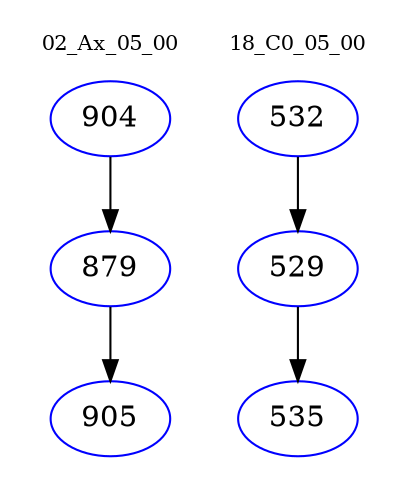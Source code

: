 digraph{
subgraph cluster_0 {
color = white
label = "02_Ax_05_00";
fontsize=10;
T0_904 [label="904", color="blue"]
T0_904 -> T0_879 [color="black"]
T0_879 [label="879", color="blue"]
T0_879 -> T0_905 [color="black"]
T0_905 [label="905", color="blue"]
}
subgraph cluster_1 {
color = white
label = "18_C0_05_00";
fontsize=10;
T1_532 [label="532", color="blue"]
T1_532 -> T1_529 [color="black"]
T1_529 [label="529", color="blue"]
T1_529 -> T1_535 [color="black"]
T1_535 [label="535", color="blue"]
}
}
